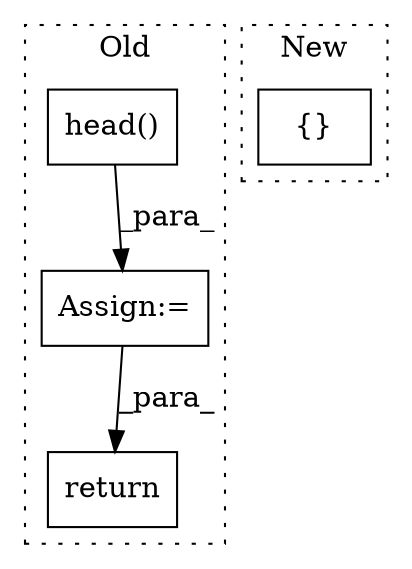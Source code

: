 digraph G {
subgraph cluster0 {
1 [label="head()" a="75" s="3579,3590" l="10,1" shape="box"];
3 [label="Assign:=" a="68" s="3576" l="3" shape="box"];
4 [label="return" a="93" s="3666" l="7" shape="box"];
label = "Old";
style="dotted";
}
subgraph cluster1 {
2 [label="{}" a="59" s="3545,3565" l="1,0" shape="box"];
label = "New";
style="dotted";
}
1 -> 3 [label="_para_"];
3 -> 4 [label="_para_"];
}